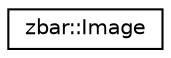 digraph G
{
  edge [fontname="Helvetica",fontsize="10",labelfontname="Helvetica",labelfontsize="10"];
  node [fontname="Helvetica",fontsize="10",shape=record];
  rankdir=LR;
  Node1 [label="zbar::Image",height=0.2,width=0.4,color="black", fillcolor="white", style="filled",URL="$classzbar_1_1_image.html"];
}
